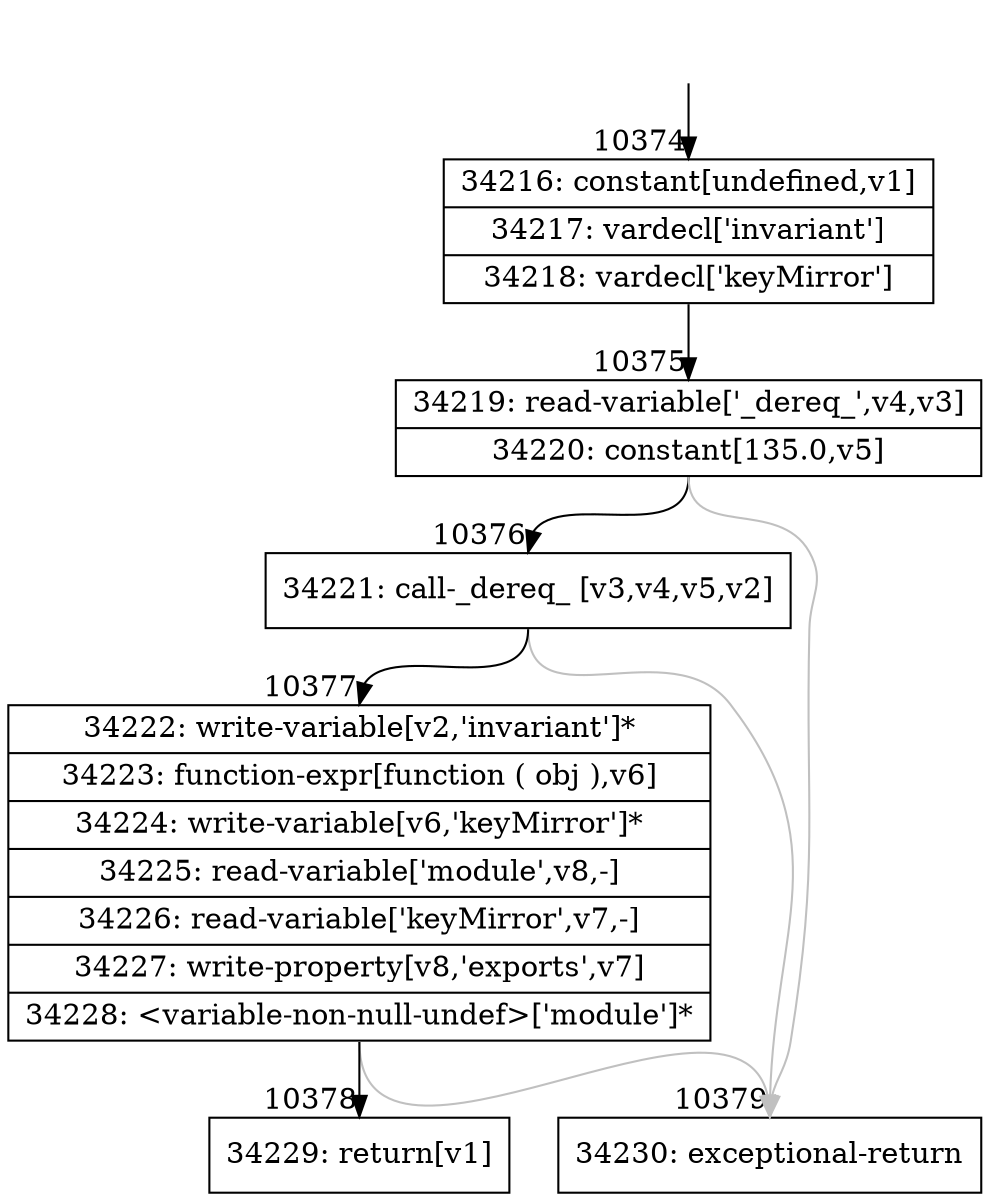 digraph {
rankdir="TD"
BB_entry780[shape=none,label=""];
BB_entry780 -> BB10374 [tailport=s, headport=n, headlabel="    10374"]
BB10374 [shape=record label="{34216: constant[undefined,v1]|34217: vardecl['invariant']|34218: vardecl['keyMirror']}" ] 
BB10374 -> BB10375 [tailport=s, headport=n, headlabel="      10375"]
BB10375 [shape=record label="{34219: read-variable['_dereq_',v4,v3]|34220: constant[135.0,v5]}" ] 
BB10375 -> BB10376 [tailport=s, headport=n, headlabel="      10376"]
BB10375 -> BB10379 [tailport=s, headport=n, color=gray, headlabel="      10379"]
BB10376 [shape=record label="{34221: call-_dereq_ [v3,v4,v5,v2]}" ] 
BB10376 -> BB10377 [tailport=s, headport=n, headlabel="      10377"]
BB10376 -> BB10379 [tailport=s, headport=n, color=gray]
BB10377 [shape=record label="{34222: write-variable[v2,'invariant']*|34223: function-expr[function ( obj ),v6]|34224: write-variable[v6,'keyMirror']*|34225: read-variable['module',v8,-]|34226: read-variable['keyMirror',v7,-]|34227: write-property[v8,'exports',v7]|34228: \<variable-non-null-undef\>['module']*}" ] 
BB10377 -> BB10378 [tailport=s, headport=n, headlabel="      10378"]
BB10377 -> BB10379 [tailport=s, headport=n, color=gray]
BB10378 [shape=record label="{34229: return[v1]}" ] 
BB10379 [shape=record label="{34230: exceptional-return}" ] 
//#$~ 18656
}
